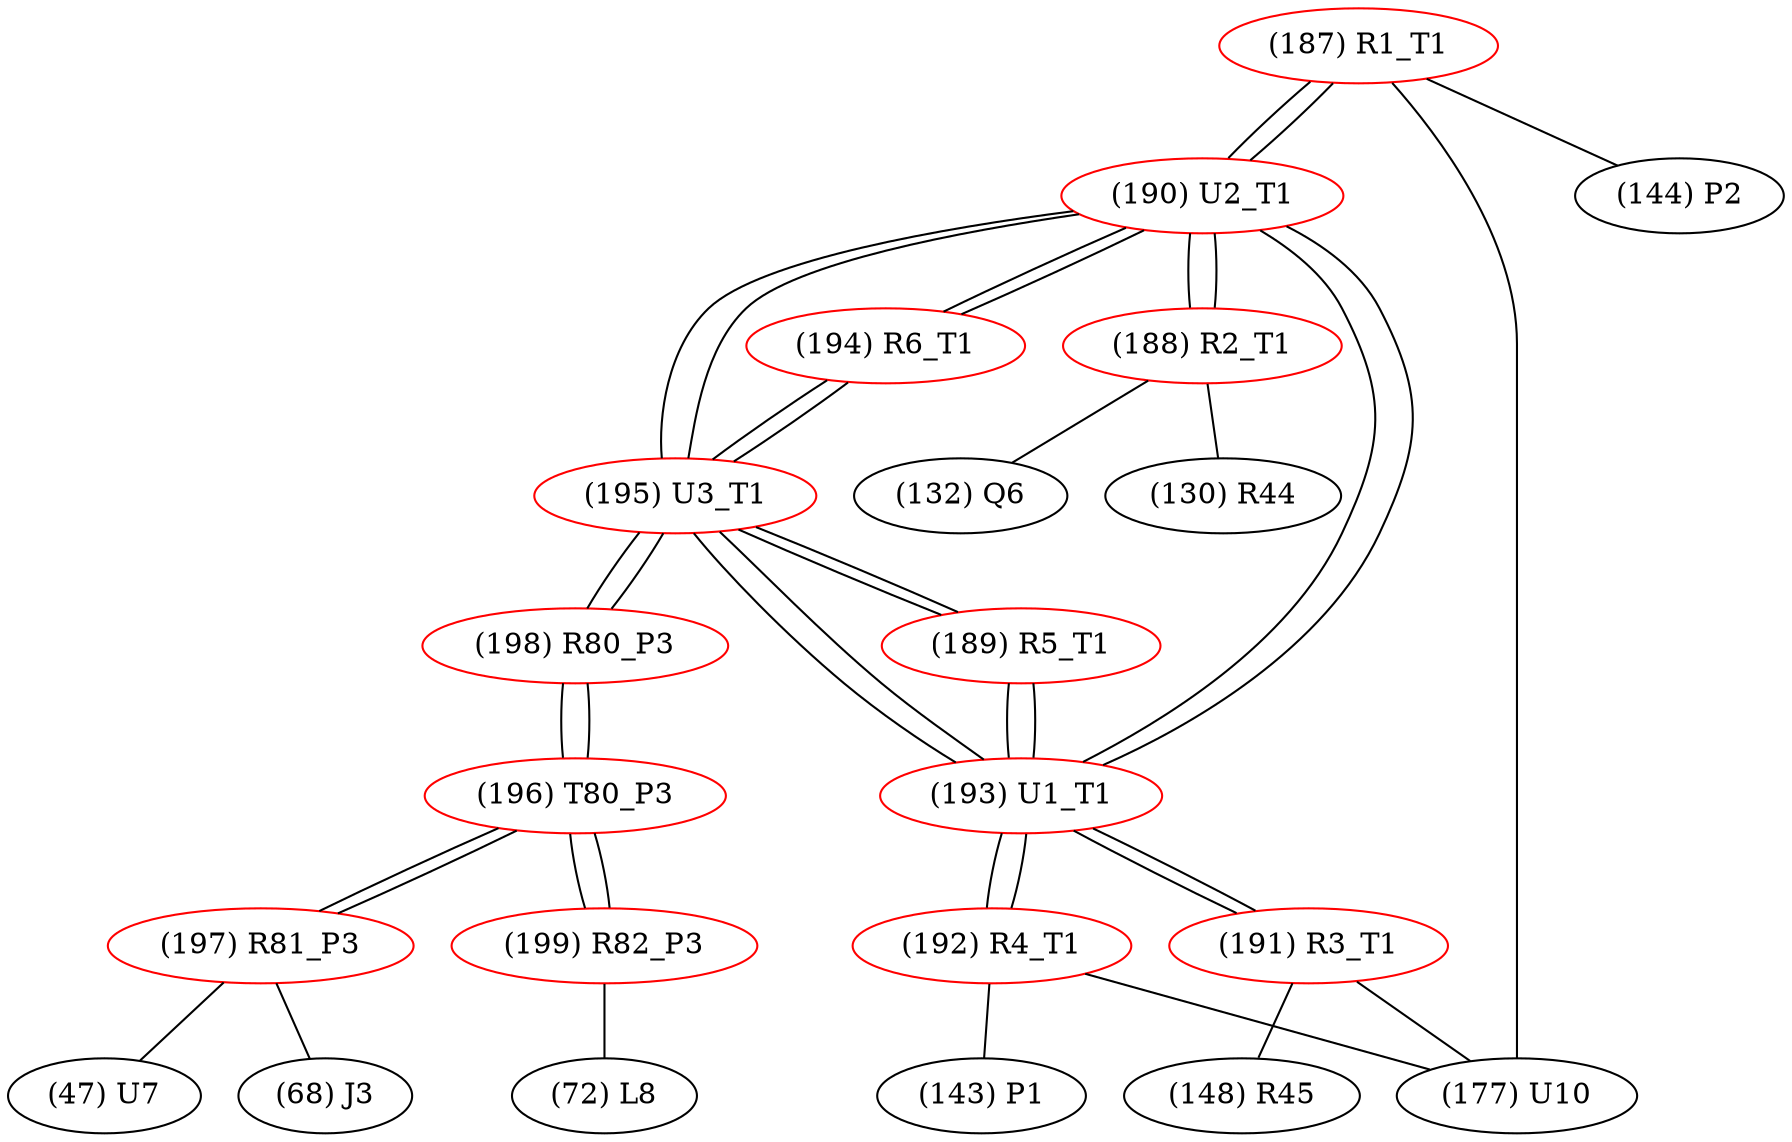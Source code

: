 graph {
	187 [label="(187) R1_T1" color=red]
	177 [label="(177) U10"]
	144 [label="(144) P2"]
	190 [label="(190) U2_T1"]
	188 [label="(188) R2_T1" color=red]
	130 [label="(130) R44"]
	132 [label="(132) Q6"]
	190 [label="(190) U2_T1"]
	189 [label="(189) R5_T1" color=red]
	195 [label="(195) U3_T1"]
	193 [label="(193) U1_T1"]
	190 [label="(190) U2_T1" color=red]
	195 [label="(195) U3_T1"]
	193 [label="(193) U1_T1"]
	188 [label="(188) R2_T1"]
	187 [label="(187) R1_T1"]
	194 [label="(194) R6_T1"]
	191 [label="(191) R3_T1" color=red]
	148 [label="(148) R45"]
	177 [label="(177) U10"]
	193 [label="(193) U1_T1"]
	192 [label="(192) R4_T1" color=red]
	177 [label="(177) U10"]
	143 [label="(143) P1"]
	193 [label="(193) U1_T1"]
	193 [label="(193) U1_T1" color=red]
	192 [label="(192) R4_T1"]
	190 [label="(190) U2_T1"]
	195 [label="(195) U3_T1"]
	189 [label="(189) R5_T1"]
	191 [label="(191) R3_T1"]
	194 [label="(194) R6_T1" color=red]
	195 [label="(195) U3_T1"]
	190 [label="(190) U2_T1"]
	195 [label="(195) U3_T1" color=red]
	194 [label="(194) R6_T1"]
	189 [label="(189) R5_T1"]
	190 [label="(190) U2_T1"]
	193 [label="(193) U1_T1"]
	198 [label="(198) R80_P3"]
	196 [label="(196) T80_P3" color=red]
	197 [label="(197) R81_P3"]
	199 [label="(199) R82_P3"]
	198 [label="(198) R80_P3"]
	197 [label="(197) R81_P3" color=red]
	68 [label="(68) J3"]
	47 [label="(47) U7"]
	196 [label="(196) T80_P3"]
	198 [label="(198) R80_P3" color=red]
	195 [label="(195) U3_T1"]
	196 [label="(196) T80_P3"]
	199 [label="(199) R82_P3" color=red]
	72 [label="(72) L8"]
	196 [label="(196) T80_P3"]
	187 -- 177
	187 -- 144
	187 -- 190
	188 -- 130
	188 -- 132
	188 -- 190
	189 -- 195
	189 -- 193
	190 -- 195
	190 -- 193
	190 -- 188
	190 -- 187
	190 -- 194
	191 -- 148
	191 -- 177
	191 -- 193
	192 -- 177
	192 -- 143
	192 -- 193
	193 -- 192
	193 -- 190
	193 -- 195
	193 -- 189
	193 -- 191
	194 -- 195
	194 -- 190
	195 -- 194
	195 -- 189
	195 -- 190
	195 -- 193
	195 -- 198
	196 -- 197
	196 -- 199
	196 -- 198
	197 -- 68
	197 -- 47
	197 -- 196
	198 -- 195
	198 -- 196
	199 -- 72
	199 -- 196
}